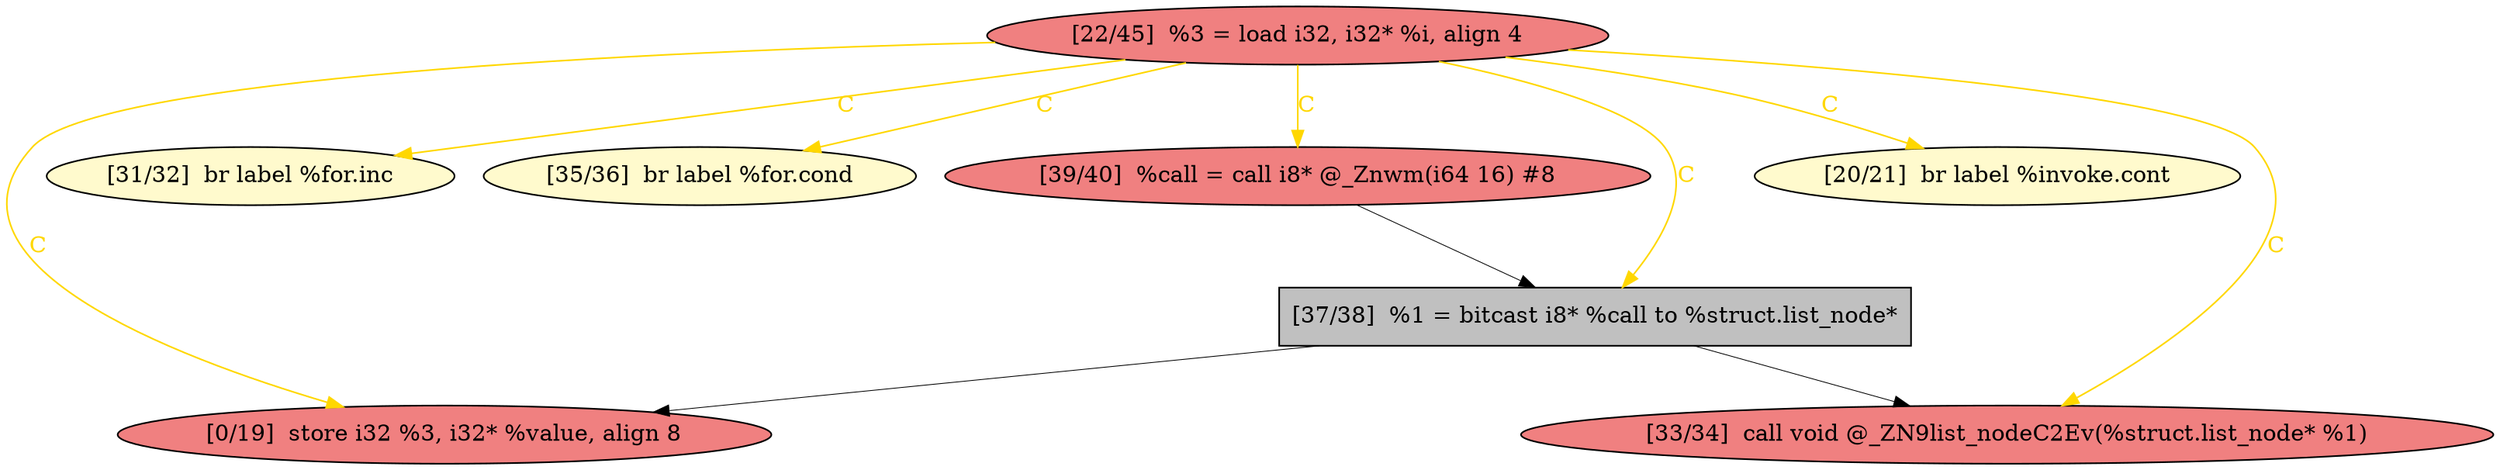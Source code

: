
digraph G {


node747 [fillcolor=lightcoral,label="[22/45]  %3 = load i32, i32* %i, align 4",shape=ellipse,style=filled ]
node741 [fillcolor=lightcoral,label="[39/40]  %call = call i8* @_Znwm(i64 16) #8",shape=ellipse,style=filled ]
node746 [fillcolor=lemonchiffon,label="[31/32]  br label %for.inc",shape=ellipse,style=filled ]
node740 [fillcolor=lemonchiffon,label="[35/36]  br label %for.cond",shape=ellipse,style=filled ]
node743 [fillcolor=grey,label="[37/38]  %1 = bitcast i8* %call to %struct.list_node*",shape=rectangle,style=filled ]
node744 [fillcolor=lightcoral,label="[0/19]  store i32 %3, i32* %value, align 8",shape=ellipse,style=filled ]
node742 [fillcolor=lemonchiffon,label="[20/21]  br label %invoke.cont",shape=ellipse,style=filled ]
node745 [fillcolor=lightcoral,label="[33/34]  call void @_ZN9list_nodeC2Ev(%struct.list_node* %1)",shape=ellipse,style=filled ]

node747->node742 [style=solid,color=gold,label="C",penwidth=1.0,fontcolor=gold ]
node743->node745 [style=solid,color=black,label="",penwidth=0.5,fontcolor=black ]
node741->node743 [style=solid,color=black,label="",penwidth=0.5,fontcolor=black ]
node747->node746 [style=solid,color=gold,label="C",penwidth=1.0,fontcolor=gold ]
node743->node744 [style=solid,color=black,label="",penwidth=0.5,fontcolor=black ]
node747->node745 [style=solid,color=gold,label="C",penwidth=1.0,fontcolor=gold ]
node747->node744 [style=solid,color=gold,label="C",penwidth=1.0,fontcolor=gold ]
node747->node740 [style=solid,color=gold,label="C",penwidth=1.0,fontcolor=gold ]
node747->node741 [style=solid,color=gold,label="C",penwidth=1.0,fontcolor=gold ]
node747->node743 [style=solid,color=gold,label="C",penwidth=1.0,fontcolor=gold ]


}
